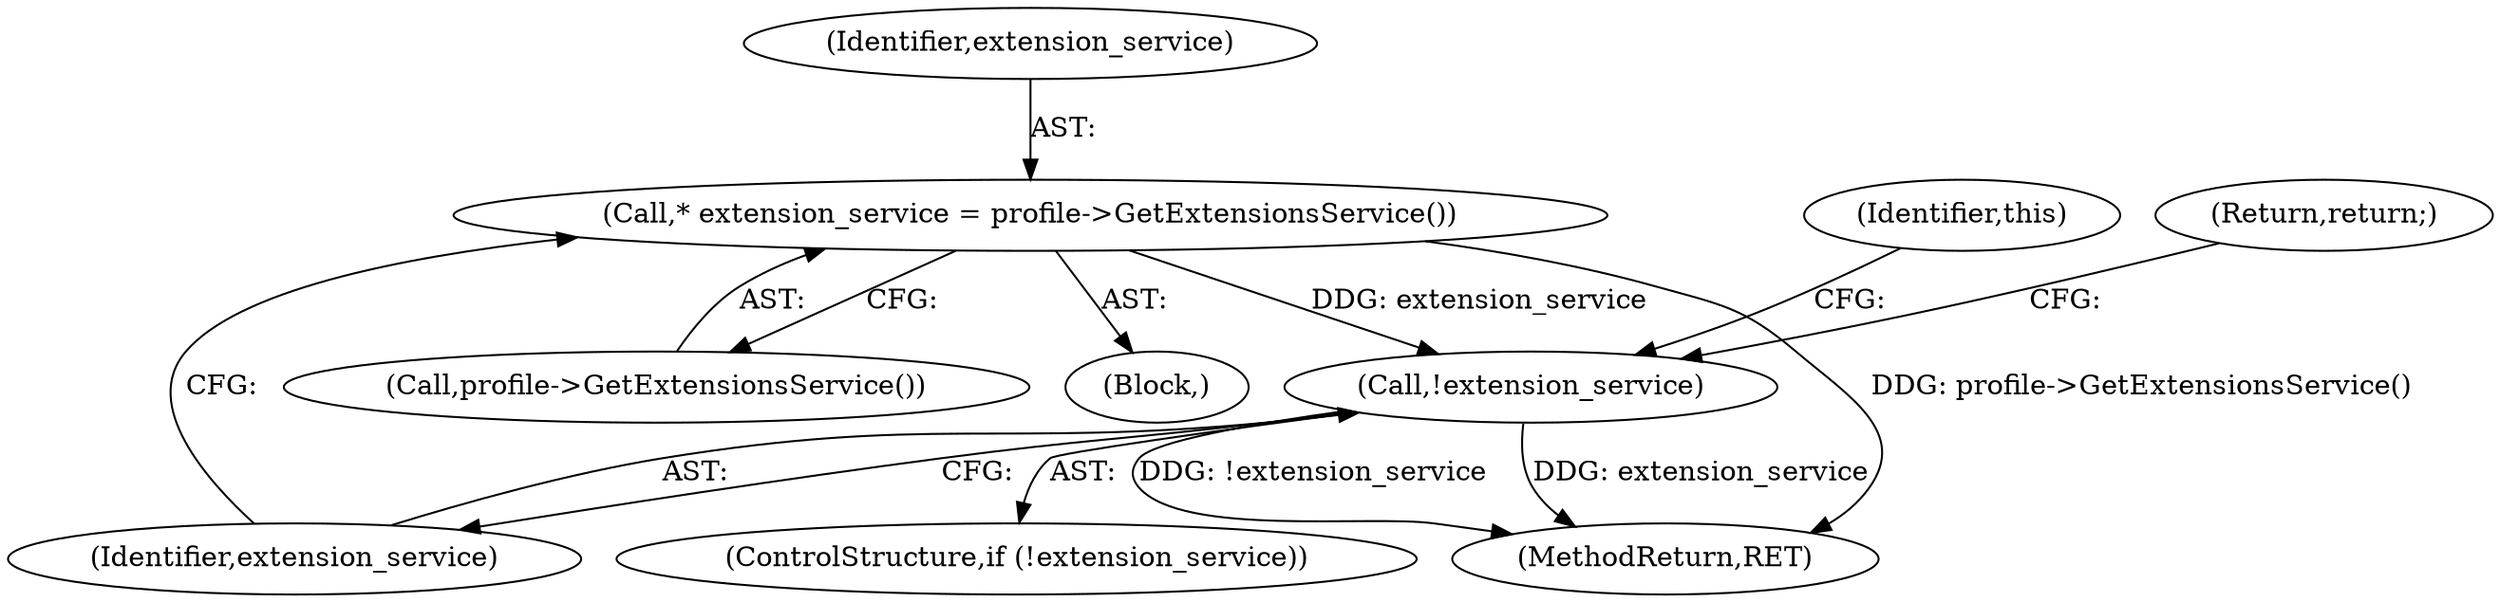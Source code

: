 digraph "0_Chrome_4afa45dfbf11e9334e63aef002cd854ec86f6d44_1@pointer" {
"1000108" [label="(Call,* extension_service = profile->GetExtensionsService())"];
"1000112" [label="(Call,!extension_service)"];
"1000113" [label="(Identifier,extension_service)"];
"1000116" [label="(Identifier,this)"];
"1000109" [label="(Identifier,extension_service)"];
"1000114" [label="(Return,return;)"];
"1000112" [label="(Call,!extension_service)"];
"1000111" [label="(ControlStructure,if (!extension_service))"];
"1000110" [label="(Call,profile->GetExtensionsService())"];
"1000104" [label="(Block,)"];
"1000171" [label="(MethodReturn,RET)"];
"1000108" [label="(Call,* extension_service = profile->GetExtensionsService())"];
"1000108" -> "1000104"  [label="AST: "];
"1000108" -> "1000110"  [label="CFG: "];
"1000109" -> "1000108"  [label="AST: "];
"1000110" -> "1000108"  [label="AST: "];
"1000113" -> "1000108"  [label="CFG: "];
"1000108" -> "1000171"  [label="DDG: profile->GetExtensionsService()"];
"1000108" -> "1000112"  [label="DDG: extension_service"];
"1000112" -> "1000111"  [label="AST: "];
"1000112" -> "1000113"  [label="CFG: "];
"1000113" -> "1000112"  [label="AST: "];
"1000114" -> "1000112"  [label="CFG: "];
"1000116" -> "1000112"  [label="CFG: "];
"1000112" -> "1000171"  [label="DDG: !extension_service"];
"1000112" -> "1000171"  [label="DDG: extension_service"];
}
